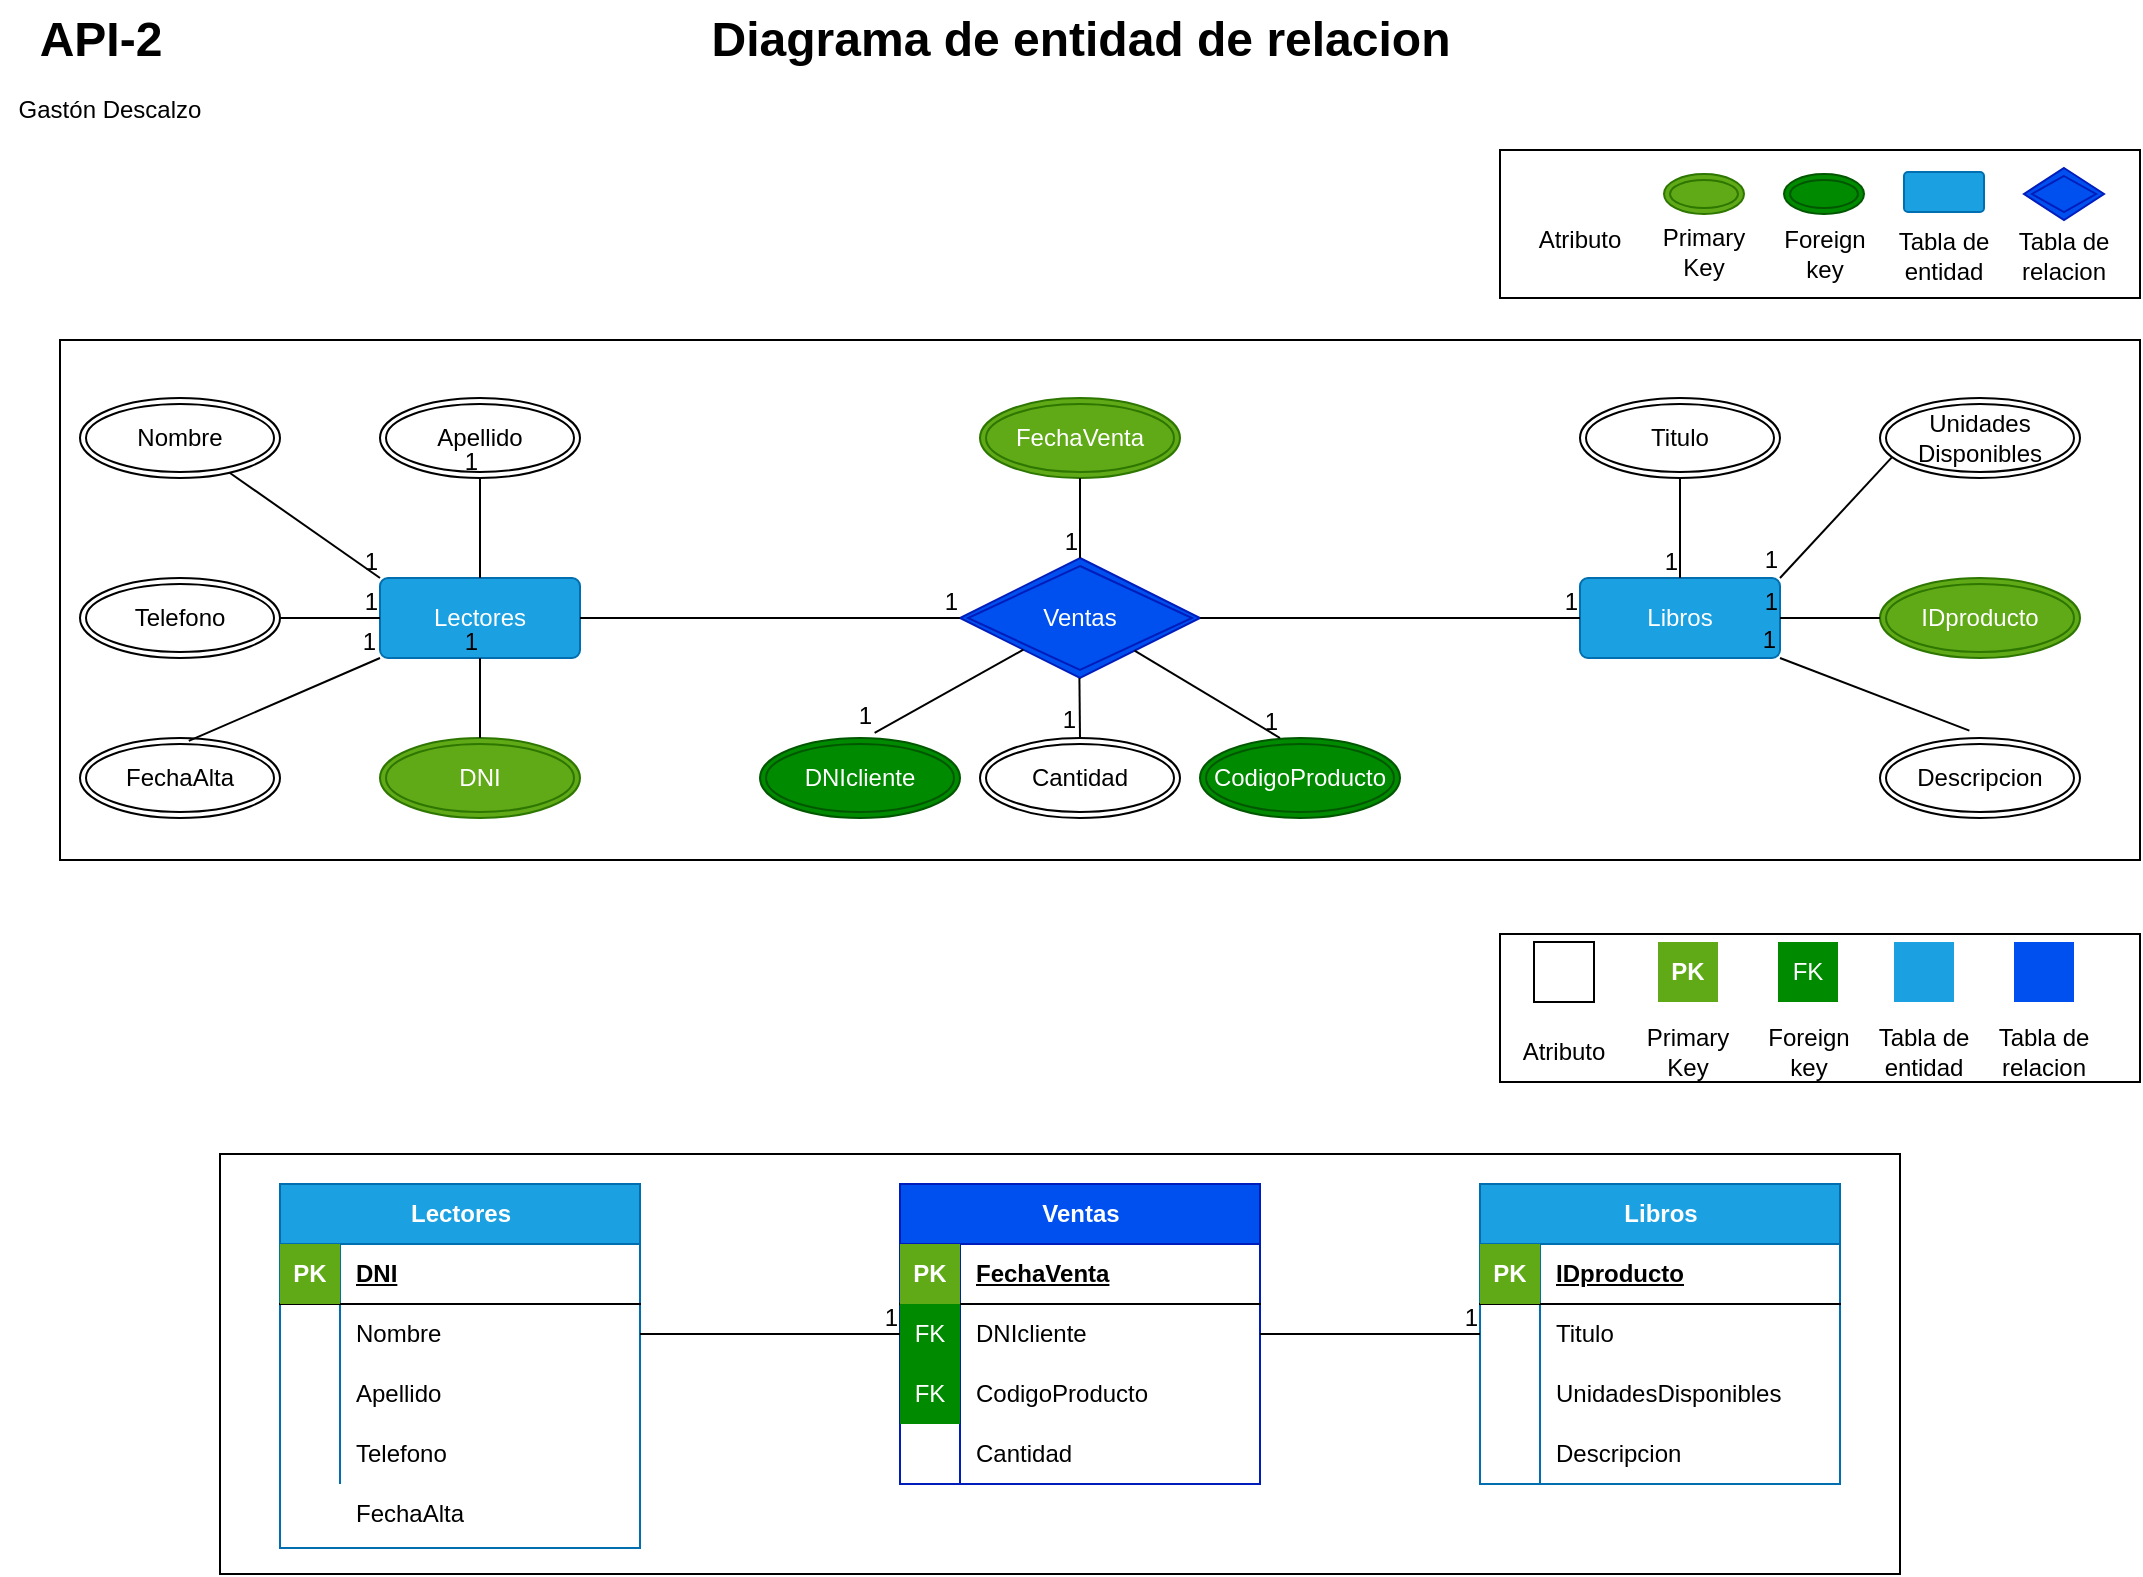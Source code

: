 <mxfile version="21.5.0" type="device">
  <diagram name="API-2" id="42789a77-a242-8287-6e28-9cd8cfd52e62">
    <mxGraphModel dx="1434" dy="836" grid="1" gridSize="10" guides="1" tooltips="1" connect="1" arrows="1" fold="1" page="1" pageScale="1" pageWidth="1100" pageHeight="850" background="none" math="0" shadow="0">
      <root>
        <mxCell id="0" />
        <mxCell id="1" parent="0" />
        <mxCell id="zl9pl8XOIio-Z3RIVg8L-74" value="Lectores" style="shape=table;startSize=30;container=1;collapsible=1;childLayout=tableLayout;fixedRows=1;rowLines=0;fontStyle=1;align=center;resizeLast=1;html=1;fillColor=#1ba1e2;fontColor=#ffffff;strokeColor=#006EAF;" parent="1" vertex="1">
          <mxGeometry x="150" y="623" width="180" height="182" as="geometry" />
        </mxCell>
        <mxCell id="zl9pl8XOIio-Z3RIVg8L-75" value="" style="shape=tableRow;horizontal=0;startSize=0;swimlaneHead=0;swimlaneBody=0;fillColor=none;collapsible=0;dropTarget=0;points=[[0,0.5],[1,0.5]];portConstraint=eastwest;top=0;left=0;right=0;bottom=1;" parent="zl9pl8XOIio-Z3RIVg8L-74" vertex="1">
          <mxGeometry y="30" width="180" height="30" as="geometry" />
        </mxCell>
        <mxCell id="zl9pl8XOIio-Z3RIVg8L-76" value="PK" style="shape=partialRectangle;connectable=0;fillColor=#60a917;top=0;left=0;bottom=0;right=0;fontStyle=1;overflow=hidden;whiteSpace=wrap;html=1;fontColor=#ffffff;strokeColor=#2D7600;" parent="zl9pl8XOIio-Z3RIVg8L-75" vertex="1">
          <mxGeometry width="30" height="30" as="geometry">
            <mxRectangle width="30" height="30" as="alternateBounds" />
          </mxGeometry>
        </mxCell>
        <mxCell id="zl9pl8XOIio-Z3RIVg8L-77" value="DNI" style="shape=partialRectangle;connectable=0;fillColor=none;top=0;left=0;bottom=0;right=0;align=left;spacingLeft=6;fontStyle=5;overflow=hidden;whiteSpace=wrap;html=1;" parent="zl9pl8XOIio-Z3RIVg8L-75" vertex="1">
          <mxGeometry x="30" width="150" height="30" as="geometry">
            <mxRectangle width="150" height="30" as="alternateBounds" />
          </mxGeometry>
        </mxCell>
        <mxCell id="zl9pl8XOIio-Z3RIVg8L-78" value="" style="shape=tableRow;horizontal=0;startSize=0;swimlaneHead=0;swimlaneBody=0;fillColor=none;collapsible=0;dropTarget=0;points=[[0,0.5],[1,0.5]];portConstraint=eastwest;top=0;left=0;right=0;bottom=0;" parent="zl9pl8XOIio-Z3RIVg8L-74" vertex="1">
          <mxGeometry y="60" width="180" height="30" as="geometry" />
        </mxCell>
        <mxCell id="zl9pl8XOIio-Z3RIVg8L-79" value="" style="shape=partialRectangle;connectable=0;fillColor=none;top=0;left=0;bottom=0;right=0;editable=1;overflow=hidden;whiteSpace=wrap;html=1;" parent="zl9pl8XOIio-Z3RIVg8L-78" vertex="1">
          <mxGeometry width="30" height="30" as="geometry">
            <mxRectangle width="30" height="30" as="alternateBounds" />
          </mxGeometry>
        </mxCell>
        <mxCell id="zl9pl8XOIio-Z3RIVg8L-80" value="Nombre" style="shape=partialRectangle;connectable=0;fillColor=none;top=0;left=0;bottom=0;right=0;align=left;spacingLeft=6;overflow=hidden;whiteSpace=wrap;html=1;" parent="zl9pl8XOIio-Z3RIVg8L-78" vertex="1">
          <mxGeometry x="30" width="150" height="30" as="geometry">
            <mxRectangle width="150" height="30" as="alternateBounds" />
          </mxGeometry>
        </mxCell>
        <mxCell id="zl9pl8XOIio-Z3RIVg8L-81" value="" style="shape=tableRow;horizontal=0;startSize=0;swimlaneHead=0;swimlaneBody=0;fillColor=none;collapsible=0;dropTarget=0;points=[[0,0.5],[1,0.5]];portConstraint=eastwest;top=0;left=0;right=0;bottom=0;" parent="zl9pl8XOIio-Z3RIVg8L-74" vertex="1">
          <mxGeometry y="90" width="180" height="30" as="geometry" />
        </mxCell>
        <mxCell id="zl9pl8XOIio-Z3RIVg8L-82" value="" style="shape=partialRectangle;connectable=0;fillColor=none;top=0;left=0;bottom=0;right=0;editable=1;overflow=hidden;whiteSpace=wrap;html=1;" parent="zl9pl8XOIio-Z3RIVg8L-81" vertex="1">
          <mxGeometry width="30" height="30" as="geometry">
            <mxRectangle width="30" height="30" as="alternateBounds" />
          </mxGeometry>
        </mxCell>
        <mxCell id="zl9pl8XOIio-Z3RIVg8L-83" value="Apellido" style="shape=partialRectangle;connectable=0;fillColor=none;top=0;left=0;bottom=0;right=0;align=left;spacingLeft=6;overflow=hidden;whiteSpace=wrap;html=1;" parent="zl9pl8XOIio-Z3RIVg8L-81" vertex="1">
          <mxGeometry x="30" width="150" height="30" as="geometry">
            <mxRectangle width="150" height="30" as="alternateBounds" />
          </mxGeometry>
        </mxCell>
        <mxCell id="zl9pl8XOIio-Z3RIVg8L-84" value="" style="shape=tableRow;horizontal=0;startSize=0;swimlaneHead=0;swimlaneBody=0;fillColor=none;collapsible=0;dropTarget=0;points=[[0,0.5],[1,0.5]];portConstraint=eastwest;top=0;left=0;right=0;bottom=0;" parent="zl9pl8XOIio-Z3RIVg8L-74" vertex="1">
          <mxGeometry y="120" width="180" height="30" as="geometry" />
        </mxCell>
        <mxCell id="zl9pl8XOIio-Z3RIVg8L-85" value="" style="shape=partialRectangle;connectable=0;fillColor=none;top=0;left=0;bottom=0;right=0;editable=1;overflow=hidden;whiteSpace=wrap;html=1;" parent="zl9pl8XOIio-Z3RIVg8L-84" vertex="1">
          <mxGeometry width="30" height="30" as="geometry">
            <mxRectangle width="30" height="30" as="alternateBounds" />
          </mxGeometry>
        </mxCell>
        <mxCell id="zl9pl8XOIio-Z3RIVg8L-86" value="" style="shape=partialRectangle;connectable=0;fillColor=none;top=0;left=0;bottom=0;right=0;align=left;spacingLeft=6;overflow=hidden;whiteSpace=wrap;html=1;" parent="zl9pl8XOIio-Z3RIVg8L-84" vertex="1">
          <mxGeometry x="30" width="150" height="30" as="geometry">
            <mxRectangle width="150" height="30" as="alternateBounds" />
          </mxGeometry>
        </mxCell>
        <mxCell id="zl9pl8XOIio-Z3RIVg8L-89" value="Libros" style="shape=table;startSize=30;container=1;collapsible=1;childLayout=tableLayout;fixedRows=1;rowLines=0;fontStyle=1;align=center;resizeLast=1;html=1;fillColor=#1ba1e2;fontColor=#ffffff;strokeColor=#006EAF;" parent="1" vertex="1">
          <mxGeometry x="750" y="623" width="180" height="150" as="geometry" />
        </mxCell>
        <mxCell id="zl9pl8XOIio-Z3RIVg8L-90" value="" style="shape=tableRow;horizontal=0;startSize=0;swimlaneHead=0;swimlaneBody=0;fillColor=none;collapsible=0;dropTarget=0;points=[[0,0.5],[1,0.5]];portConstraint=eastwest;top=0;left=0;right=0;bottom=1;" parent="zl9pl8XOIio-Z3RIVg8L-89" vertex="1">
          <mxGeometry y="30" width="180" height="30" as="geometry" />
        </mxCell>
        <mxCell id="zl9pl8XOIio-Z3RIVg8L-91" value="PK" style="shape=partialRectangle;connectable=0;fillColor=#60a917;top=0;left=0;bottom=0;right=0;fontStyle=1;overflow=hidden;whiteSpace=wrap;html=1;fontColor=#ffffff;strokeColor=#2D7600;" parent="zl9pl8XOIio-Z3RIVg8L-90" vertex="1">
          <mxGeometry width="30" height="30" as="geometry">
            <mxRectangle width="30" height="30" as="alternateBounds" />
          </mxGeometry>
        </mxCell>
        <mxCell id="zl9pl8XOIio-Z3RIVg8L-92" value="IDproducto" style="shape=partialRectangle;connectable=0;fillColor=none;top=0;left=0;bottom=0;right=0;align=left;spacingLeft=6;fontStyle=5;overflow=hidden;whiteSpace=wrap;html=1;" parent="zl9pl8XOIio-Z3RIVg8L-90" vertex="1">
          <mxGeometry x="30" width="150" height="30" as="geometry">
            <mxRectangle width="150" height="30" as="alternateBounds" />
          </mxGeometry>
        </mxCell>
        <mxCell id="zl9pl8XOIio-Z3RIVg8L-93" value="" style="shape=tableRow;horizontal=0;startSize=0;swimlaneHead=0;swimlaneBody=0;fillColor=none;collapsible=0;dropTarget=0;points=[[0,0.5],[1,0.5]];portConstraint=eastwest;top=0;left=0;right=0;bottom=0;" parent="zl9pl8XOIio-Z3RIVg8L-89" vertex="1">
          <mxGeometry y="60" width="180" height="30" as="geometry" />
        </mxCell>
        <mxCell id="zl9pl8XOIio-Z3RIVg8L-94" value="" style="shape=partialRectangle;connectable=0;fillColor=none;top=0;left=0;bottom=0;right=0;editable=1;overflow=hidden;whiteSpace=wrap;html=1;" parent="zl9pl8XOIio-Z3RIVg8L-93" vertex="1">
          <mxGeometry width="30" height="30" as="geometry">
            <mxRectangle width="30" height="30" as="alternateBounds" />
          </mxGeometry>
        </mxCell>
        <mxCell id="zl9pl8XOIio-Z3RIVg8L-95" value="Titulo" style="shape=partialRectangle;connectable=0;fillColor=none;top=0;left=0;bottom=0;right=0;align=left;spacingLeft=6;overflow=hidden;whiteSpace=wrap;html=1;" parent="zl9pl8XOIio-Z3RIVg8L-93" vertex="1">
          <mxGeometry x="30" width="150" height="30" as="geometry">
            <mxRectangle width="150" height="30" as="alternateBounds" />
          </mxGeometry>
        </mxCell>
        <mxCell id="zl9pl8XOIio-Z3RIVg8L-96" value="" style="shape=tableRow;horizontal=0;startSize=0;swimlaneHead=0;swimlaneBody=0;fillColor=none;collapsible=0;dropTarget=0;points=[[0,0.5],[1,0.5]];portConstraint=eastwest;top=0;left=0;right=0;bottom=0;" parent="zl9pl8XOIio-Z3RIVg8L-89" vertex="1">
          <mxGeometry y="90" width="180" height="30" as="geometry" />
        </mxCell>
        <mxCell id="zl9pl8XOIio-Z3RIVg8L-97" value="" style="shape=partialRectangle;connectable=0;fillColor=none;top=0;left=0;bottom=0;right=0;editable=1;overflow=hidden;whiteSpace=wrap;html=1;" parent="zl9pl8XOIio-Z3RIVg8L-96" vertex="1">
          <mxGeometry width="30" height="30" as="geometry">
            <mxRectangle width="30" height="30" as="alternateBounds" />
          </mxGeometry>
        </mxCell>
        <mxCell id="zl9pl8XOIio-Z3RIVg8L-98" value="UnidadesDisponibles" style="shape=partialRectangle;connectable=0;fillColor=none;top=0;left=0;bottom=0;right=0;align=left;spacingLeft=6;overflow=hidden;whiteSpace=wrap;html=1;" parent="zl9pl8XOIio-Z3RIVg8L-96" vertex="1">
          <mxGeometry x="30" width="150" height="30" as="geometry">
            <mxRectangle width="150" height="30" as="alternateBounds" />
          </mxGeometry>
        </mxCell>
        <mxCell id="zl9pl8XOIio-Z3RIVg8L-99" value="" style="shape=tableRow;horizontal=0;startSize=0;swimlaneHead=0;swimlaneBody=0;fillColor=none;collapsible=0;dropTarget=0;points=[[0,0.5],[1,0.5]];portConstraint=eastwest;top=0;left=0;right=0;bottom=0;" parent="zl9pl8XOIio-Z3RIVg8L-89" vertex="1">
          <mxGeometry y="120" width="180" height="30" as="geometry" />
        </mxCell>
        <mxCell id="zl9pl8XOIio-Z3RIVg8L-100" value="" style="shape=partialRectangle;connectable=0;fillColor=none;top=0;left=0;bottom=0;right=0;editable=1;overflow=hidden;whiteSpace=wrap;html=1;" parent="zl9pl8XOIio-Z3RIVg8L-99" vertex="1">
          <mxGeometry width="30" height="30" as="geometry">
            <mxRectangle width="30" height="30" as="alternateBounds" />
          </mxGeometry>
        </mxCell>
        <mxCell id="zl9pl8XOIio-Z3RIVg8L-101" value="Descripcion" style="shape=partialRectangle;connectable=0;fillColor=none;top=0;left=0;bottom=0;right=0;align=left;spacingLeft=6;overflow=hidden;whiteSpace=wrap;html=1;" parent="zl9pl8XOIio-Z3RIVg8L-99" vertex="1">
          <mxGeometry x="30" width="150" height="30" as="geometry">
            <mxRectangle width="150" height="30" as="alternateBounds" />
          </mxGeometry>
        </mxCell>
        <mxCell id="zl9pl8XOIio-Z3RIVg8L-102" value="Ventas" style="shape=table;startSize=30;container=1;collapsible=1;childLayout=tableLayout;fixedRows=1;rowLines=0;fontStyle=1;align=center;resizeLast=1;html=1;fillColor=#0050ef;fontColor=#ffffff;strokeColor=#001DBC;" parent="1" vertex="1">
          <mxGeometry x="460" y="623" width="180" height="150" as="geometry" />
        </mxCell>
        <mxCell id="zl9pl8XOIio-Z3RIVg8L-103" value="" style="shape=tableRow;horizontal=0;startSize=0;swimlaneHead=0;swimlaneBody=0;fillColor=none;collapsible=0;dropTarget=0;points=[[0,0.5],[1,0.5]];portConstraint=eastwest;top=0;left=0;right=0;bottom=1;" parent="zl9pl8XOIio-Z3RIVg8L-102" vertex="1">
          <mxGeometry y="30" width="180" height="30" as="geometry" />
        </mxCell>
        <mxCell id="zl9pl8XOIio-Z3RIVg8L-104" value="PK" style="shape=partialRectangle;connectable=0;fillColor=#60a917;top=0;left=0;bottom=0;right=0;fontStyle=1;overflow=hidden;whiteSpace=wrap;html=1;fontColor=#ffffff;strokeColor=#2D7600;" parent="zl9pl8XOIio-Z3RIVg8L-103" vertex="1">
          <mxGeometry width="30" height="30" as="geometry">
            <mxRectangle width="30" height="30" as="alternateBounds" />
          </mxGeometry>
        </mxCell>
        <mxCell id="zl9pl8XOIio-Z3RIVg8L-105" value="FechaVenta" style="shape=partialRectangle;connectable=0;fillColor=none;top=0;left=0;bottom=0;right=0;align=left;spacingLeft=6;fontStyle=5;overflow=hidden;whiteSpace=wrap;html=1;" parent="zl9pl8XOIio-Z3RIVg8L-103" vertex="1">
          <mxGeometry x="30" width="150" height="30" as="geometry">
            <mxRectangle width="150" height="30" as="alternateBounds" />
          </mxGeometry>
        </mxCell>
        <mxCell id="zl9pl8XOIio-Z3RIVg8L-106" value="" style="shape=tableRow;horizontal=0;startSize=0;swimlaneHead=0;swimlaneBody=0;fillColor=none;collapsible=0;dropTarget=0;points=[[0,0.5],[1,0.5]];portConstraint=eastwest;top=0;left=0;right=0;bottom=0;" parent="zl9pl8XOIio-Z3RIVg8L-102" vertex="1">
          <mxGeometry y="60" width="180" height="30" as="geometry" />
        </mxCell>
        <mxCell id="zl9pl8XOIio-Z3RIVg8L-107" value="FK" style="shape=partialRectangle;connectable=0;fillColor=#008a00;top=0;left=0;bottom=0;right=0;editable=1;overflow=hidden;whiteSpace=wrap;html=1;fontColor=#ffffff;strokeColor=#005700;" parent="zl9pl8XOIio-Z3RIVg8L-106" vertex="1">
          <mxGeometry width="30" height="30" as="geometry">
            <mxRectangle width="30" height="30" as="alternateBounds" />
          </mxGeometry>
        </mxCell>
        <mxCell id="zl9pl8XOIio-Z3RIVg8L-108" value="DNIcliente" style="shape=partialRectangle;connectable=0;fillColor=none;top=0;left=0;bottom=0;right=0;align=left;spacingLeft=6;overflow=hidden;whiteSpace=wrap;html=1;" parent="zl9pl8XOIio-Z3RIVg8L-106" vertex="1">
          <mxGeometry x="30" width="150" height="30" as="geometry">
            <mxRectangle width="150" height="30" as="alternateBounds" />
          </mxGeometry>
        </mxCell>
        <mxCell id="zl9pl8XOIio-Z3RIVg8L-109" value="" style="shape=tableRow;horizontal=0;startSize=0;swimlaneHead=0;swimlaneBody=0;fillColor=none;collapsible=0;dropTarget=0;points=[[0,0.5],[1,0.5]];portConstraint=eastwest;top=0;left=0;right=0;bottom=0;" parent="zl9pl8XOIio-Z3RIVg8L-102" vertex="1">
          <mxGeometry y="90" width="180" height="30" as="geometry" />
        </mxCell>
        <mxCell id="zl9pl8XOIio-Z3RIVg8L-110" value="FK" style="shape=partialRectangle;connectable=0;fillColor=#008a00;top=0;left=0;bottom=0;right=0;editable=1;overflow=hidden;whiteSpace=wrap;html=1;fontColor=#ffffff;strokeColor=#005700;" parent="zl9pl8XOIio-Z3RIVg8L-109" vertex="1">
          <mxGeometry width="30" height="30" as="geometry">
            <mxRectangle width="30" height="30" as="alternateBounds" />
          </mxGeometry>
        </mxCell>
        <mxCell id="zl9pl8XOIio-Z3RIVg8L-111" value="CodigoProducto" style="shape=partialRectangle;connectable=0;fillColor=none;top=0;left=0;bottom=0;right=0;align=left;spacingLeft=6;overflow=hidden;whiteSpace=wrap;html=1;" parent="zl9pl8XOIio-Z3RIVg8L-109" vertex="1">
          <mxGeometry x="30" width="150" height="30" as="geometry">
            <mxRectangle width="150" height="30" as="alternateBounds" />
          </mxGeometry>
        </mxCell>
        <mxCell id="zl9pl8XOIio-Z3RIVg8L-112" value="" style="shape=tableRow;horizontal=0;startSize=0;swimlaneHead=0;swimlaneBody=0;fillColor=none;collapsible=0;dropTarget=0;points=[[0,0.5],[1,0.5]];portConstraint=eastwest;top=0;left=0;right=0;bottom=0;" parent="zl9pl8XOIio-Z3RIVg8L-102" vertex="1">
          <mxGeometry y="120" width="180" height="30" as="geometry" />
        </mxCell>
        <mxCell id="zl9pl8XOIio-Z3RIVg8L-113" value="" style="shape=partialRectangle;connectable=0;fillColor=none;top=0;left=0;bottom=0;right=0;editable=1;overflow=hidden;whiteSpace=wrap;html=1;" parent="zl9pl8XOIio-Z3RIVg8L-112" vertex="1">
          <mxGeometry width="30" height="30" as="geometry">
            <mxRectangle width="30" height="30" as="alternateBounds" />
          </mxGeometry>
        </mxCell>
        <mxCell id="zl9pl8XOIio-Z3RIVg8L-114" value="Cantidad" style="shape=partialRectangle;connectable=0;fillColor=none;top=0;left=0;bottom=0;right=0;align=left;spacingLeft=6;overflow=hidden;whiteSpace=wrap;html=1;" parent="zl9pl8XOIio-Z3RIVg8L-112" vertex="1">
          <mxGeometry x="30" width="150" height="30" as="geometry">
            <mxRectangle width="150" height="30" as="alternateBounds" />
          </mxGeometry>
        </mxCell>
        <mxCell id="zl9pl8XOIio-Z3RIVg8L-115" value="" style="endArrow=none;html=1;rounded=0;exitX=1;exitY=0.5;exitDx=0;exitDy=0;entryX=0;entryY=0.5;entryDx=0;entryDy=0;" parent="1" source="zl9pl8XOIio-Z3RIVg8L-78" target="zl9pl8XOIio-Z3RIVg8L-106" edge="1">
          <mxGeometry relative="1" as="geometry">
            <mxPoint x="300" y="413" as="sourcePoint" />
            <mxPoint x="490" y="413" as="targetPoint" />
          </mxGeometry>
        </mxCell>
        <mxCell id="zl9pl8XOIio-Z3RIVg8L-116" value="1" style="resizable=0;html=1;whiteSpace=wrap;align=right;verticalAlign=bottom;" parent="zl9pl8XOIio-Z3RIVg8L-115" connectable="0" vertex="1">
          <mxGeometry x="1" relative="1" as="geometry" />
        </mxCell>
        <mxCell id="zl9pl8XOIio-Z3RIVg8L-117" value="" style="endArrow=none;html=1;rounded=0;exitX=1;exitY=0.5;exitDx=0;exitDy=0;entryX=0;entryY=0.5;entryDx=0;entryDy=0;" parent="1" source="zl9pl8XOIio-Z3RIVg8L-106" target="zl9pl8XOIio-Z3RIVg8L-93" edge="1">
          <mxGeometry relative="1" as="geometry">
            <mxPoint x="270" y="708" as="sourcePoint" />
            <mxPoint x="470" y="708" as="targetPoint" />
          </mxGeometry>
        </mxCell>
        <mxCell id="zl9pl8XOIio-Z3RIVg8L-118" value="1" style="resizable=0;html=1;whiteSpace=wrap;align=right;verticalAlign=bottom;" parent="zl9pl8XOIio-Z3RIVg8L-117" connectable="0" vertex="1">
          <mxGeometry x="1" relative="1" as="geometry" />
        </mxCell>
        <mxCell id="qLIwTBCzV-Bq5NlqgInA-33" value="API-2" style="text;strokeColor=none;fillColor=none;html=1;fontSize=24;fontStyle=1;verticalAlign=middle;align=center;" vertex="1" parent="1">
          <mxGeometry x="10" y="31" width="100" height="40" as="geometry" />
        </mxCell>
        <mxCell id="qLIwTBCzV-Bq5NlqgInA-35" value="Diagrama de entidad de relacion" style="text;strokeColor=none;fillColor=none;html=1;fontSize=24;fontStyle=1;verticalAlign=middle;align=center;" vertex="1" parent="1">
          <mxGeometry x="360" y="31" width="380" height="40" as="geometry" />
        </mxCell>
        <mxCell id="qLIwTBCzV-Bq5NlqgInA-37" value="Telefono" style="shape=partialRectangle;connectable=0;fillColor=none;top=0;left=0;bottom=0;right=0;align=left;spacingLeft=6;overflow=hidden;whiteSpace=wrap;html=1;" vertex="1" parent="1">
          <mxGeometry x="180" y="743" width="150" height="30" as="geometry">
            <mxRectangle width="150" height="30" as="alternateBounds" />
          </mxGeometry>
        </mxCell>
        <mxCell id="qLIwTBCzV-Bq5NlqgInA-39" value="FechaAlta" style="shape=partialRectangle;connectable=0;fillColor=none;top=0;left=0;bottom=0;right=0;align=left;spacingLeft=6;overflow=hidden;whiteSpace=wrap;html=1;" vertex="1" parent="1">
          <mxGeometry x="180" y="773" width="150" height="30" as="geometry">
            <mxRectangle width="150" height="30" as="alternateBounds" />
          </mxGeometry>
        </mxCell>
        <mxCell id="qLIwTBCzV-Bq5NlqgInA-40" value="Gastón Descalzo" style="text;strokeColor=none;align=center;fillColor=none;html=1;verticalAlign=middle;whiteSpace=wrap;rounded=0;" vertex="1" parent="1">
          <mxGeometry x="10" y="71" width="110" height="30" as="geometry" />
        </mxCell>
        <mxCell id="qLIwTBCzV-Bq5NlqgInA-43" value="" style="group" vertex="1" connectable="0" parent="1">
          <mxGeometry x="40" y="201" width="1040" height="260" as="geometry" />
        </mxCell>
        <mxCell id="zl9pl8XOIio-Z3RIVg8L-1" value="Lectores" style="rounded=1;arcSize=10;whiteSpace=wrap;html=1;align=center;fillColor=#1ba1e2;fontColor=#ffffff;strokeColor=#006EAF;" parent="qLIwTBCzV-Bq5NlqgInA-43" vertex="1">
          <mxGeometry x="160" y="119" width="100" height="40" as="geometry" />
        </mxCell>
        <mxCell id="zl9pl8XOIio-Z3RIVg8L-2" value="Ventas" style="shape=rhombus;double=1;perimeter=rhombusPerimeter;whiteSpace=wrap;html=1;align=center;fillColor=#0050ef;fontColor=#ffffff;strokeColor=#001DBC;" parent="qLIwTBCzV-Bq5NlqgInA-43" vertex="1">
          <mxGeometry x="450" y="109" width="120" height="60" as="geometry" />
        </mxCell>
        <mxCell id="zl9pl8XOIio-Z3RIVg8L-4" value="FechaAlta" style="ellipse;shape=doubleEllipse;margin=3;whiteSpace=wrap;html=1;align=center;" parent="qLIwTBCzV-Bq5NlqgInA-43" vertex="1">
          <mxGeometry x="10" y="199" width="100" height="40" as="geometry" />
        </mxCell>
        <mxCell id="zl9pl8XOIio-Z3RIVg8L-5" value="Nombre" style="ellipse;shape=doubleEllipse;margin=3;whiteSpace=wrap;html=1;align=center;" parent="qLIwTBCzV-Bq5NlqgInA-43" vertex="1">
          <mxGeometry x="10" y="29" width="100" height="40" as="geometry" />
        </mxCell>
        <mxCell id="zl9pl8XOIio-Z3RIVg8L-6" value="Telefono" style="ellipse;shape=doubleEllipse;margin=3;whiteSpace=wrap;html=1;align=center;" parent="qLIwTBCzV-Bq5NlqgInA-43" vertex="1">
          <mxGeometry x="10" y="119" width="100" height="40" as="geometry" />
        </mxCell>
        <mxCell id="zl9pl8XOIio-Z3RIVg8L-7" value="DNI" style="ellipse;shape=doubleEllipse;margin=3;whiteSpace=wrap;html=1;align=center;fillColor=#60a917;fontColor=#ffffff;strokeColor=#2D7600;" parent="qLIwTBCzV-Bq5NlqgInA-43" vertex="1">
          <mxGeometry x="160" y="199" width="100" height="40" as="geometry" />
        </mxCell>
        <mxCell id="zl9pl8XOIio-Z3RIVg8L-8" value="Apellido" style="ellipse;shape=doubleEllipse;margin=3;whiteSpace=wrap;html=1;align=center;" parent="qLIwTBCzV-Bq5NlqgInA-43" vertex="1">
          <mxGeometry x="160" y="29" width="100" height="40" as="geometry" />
        </mxCell>
        <mxCell id="zl9pl8XOIio-Z3RIVg8L-16" value="Libros" style="rounded=1;arcSize=10;whiteSpace=wrap;html=1;align=center;fillColor=#1ba1e2;fontColor=#ffffff;strokeColor=#006EAF;" parent="qLIwTBCzV-Bq5NlqgInA-43" vertex="1">
          <mxGeometry x="760" y="119" width="100" height="40" as="geometry" />
        </mxCell>
        <mxCell id="zl9pl8XOIio-Z3RIVg8L-18" value="Descripcion" style="ellipse;shape=doubleEllipse;margin=3;whiteSpace=wrap;html=1;align=center;" parent="qLIwTBCzV-Bq5NlqgInA-43" vertex="1">
          <mxGeometry x="910" y="199" width="100" height="40" as="geometry" />
        </mxCell>
        <mxCell id="zl9pl8XOIio-Z3RIVg8L-20" value="Unidades&lt;br&gt;Disponibles" style="ellipse;shape=doubleEllipse;margin=3;whiteSpace=wrap;html=1;align=center;" parent="qLIwTBCzV-Bq5NlqgInA-43" vertex="1">
          <mxGeometry x="910" y="29" width="100" height="40" as="geometry" />
        </mxCell>
        <mxCell id="zl9pl8XOIio-Z3RIVg8L-22" value="IDproducto" style="ellipse;shape=doubleEllipse;margin=3;whiteSpace=wrap;html=1;align=center;fillColor=#60a917;fontColor=#ffffff;strokeColor=#2D7600;" parent="qLIwTBCzV-Bq5NlqgInA-43" vertex="1">
          <mxGeometry x="910" y="119" width="100" height="40" as="geometry" />
        </mxCell>
        <mxCell id="zl9pl8XOIio-Z3RIVg8L-26" value="Titulo" style="ellipse;shape=doubleEllipse;margin=3;whiteSpace=wrap;html=1;align=center;" parent="qLIwTBCzV-Bq5NlqgInA-43" vertex="1">
          <mxGeometry x="760" y="29" width="100" height="40" as="geometry" />
        </mxCell>
        <mxCell id="zl9pl8XOIio-Z3RIVg8L-35" value="" style="endArrow=none;html=1;rounded=0;exitX=0.5;exitY=0;exitDx=0;exitDy=0;" parent="qLIwTBCzV-Bq5NlqgInA-43" source="zl9pl8XOIio-Z3RIVg8L-1" target="zl9pl8XOIio-Z3RIVg8L-8" edge="1">
          <mxGeometry relative="1" as="geometry">
            <mxPoint x="380" y="209" as="sourcePoint" />
            <mxPoint x="540" y="209" as="targetPoint" />
          </mxGeometry>
        </mxCell>
        <mxCell id="zl9pl8XOIio-Z3RIVg8L-36" value="1" style="resizable=0;html=1;whiteSpace=wrap;align=right;verticalAlign=bottom;" parent="zl9pl8XOIio-Z3RIVg8L-35" connectable="0" vertex="1">
          <mxGeometry x="1" relative="1" as="geometry" />
        </mxCell>
        <mxCell id="zl9pl8XOIio-Z3RIVg8L-37" value="" style="endArrow=none;html=1;rounded=0;exitX=0.5;exitY=0;exitDx=0;exitDy=0;" parent="qLIwTBCzV-Bq5NlqgInA-43" source="zl9pl8XOIio-Z3RIVg8L-7" edge="1">
          <mxGeometry relative="1" as="geometry">
            <mxPoint x="209.5" y="199" as="sourcePoint" />
            <mxPoint x="210" y="159" as="targetPoint" />
          </mxGeometry>
        </mxCell>
        <mxCell id="zl9pl8XOIio-Z3RIVg8L-38" value="1" style="resizable=0;html=1;whiteSpace=wrap;align=right;verticalAlign=bottom;" parent="zl9pl8XOIio-Z3RIVg8L-37" connectable="0" vertex="1">
          <mxGeometry x="1" relative="1" as="geometry" />
        </mxCell>
        <mxCell id="zl9pl8XOIio-Z3RIVg8L-42" value="" style="endArrow=none;html=1;rounded=0;exitX=1;exitY=0.5;exitDx=0;exitDy=0;entryX=0;entryY=0.5;entryDx=0;entryDy=0;" parent="qLIwTBCzV-Bq5NlqgInA-43" source="zl9pl8XOIio-Z3RIVg8L-1" target="zl9pl8XOIio-Z3RIVg8L-2" edge="1">
          <mxGeometry relative="1" as="geometry">
            <mxPoint x="310" y="159" as="sourcePoint" />
            <mxPoint x="470" y="159" as="targetPoint" />
          </mxGeometry>
        </mxCell>
        <mxCell id="zl9pl8XOIio-Z3RIVg8L-43" value="1" style="resizable=0;html=1;whiteSpace=wrap;align=right;verticalAlign=bottom;" parent="zl9pl8XOIio-Z3RIVg8L-42" connectable="0" vertex="1">
          <mxGeometry x="1" relative="1" as="geometry" />
        </mxCell>
        <mxCell id="zl9pl8XOIio-Z3RIVg8L-44" value="" style="endArrow=none;html=1;rounded=0;exitX=1;exitY=0.5;exitDx=0;exitDy=0;entryX=0;entryY=0.5;entryDx=0;entryDy=0;" parent="qLIwTBCzV-Bq5NlqgInA-43" source="zl9pl8XOIio-Z3RIVg8L-2" target="zl9pl8XOIio-Z3RIVg8L-16" edge="1">
          <mxGeometry relative="1" as="geometry">
            <mxPoint x="310" y="159" as="sourcePoint" />
            <mxPoint x="470" y="159" as="targetPoint" />
          </mxGeometry>
        </mxCell>
        <mxCell id="zl9pl8XOIio-Z3RIVg8L-45" value="1" style="resizable=0;html=1;whiteSpace=wrap;align=right;verticalAlign=bottom;" parent="zl9pl8XOIio-Z3RIVg8L-44" connectable="0" vertex="1">
          <mxGeometry x="1" relative="1" as="geometry" />
        </mxCell>
        <mxCell id="zl9pl8XOIio-Z3RIVg8L-46" value="" style="endArrow=none;html=1;rounded=0;exitX=0.544;exitY=0.036;exitDx=0;exitDy=0;exitPerimeter=0;entryX=0;entryY=1;entryDx=0;entryDy=0;" parent="qLIwTBCzV-Bq5NlqgInA-43" source="zl9pl8XOIio-Z3RIVg8L-4" target="zl9pl8XOIio-Z3RIVg8L-1" edge="1">
          <mxGeometry relative="1" as="geometry">
            <mxPoint x="220" y="209" as="sourcePoint" />
            <mxPoint x="220" y="169" as="targetPoint" />
          </mxGeometry>
        </mxCell>
        <mxCell id="zl9pl8XOIio-Z3RIVg8L-47" value="1" style="resizable=0;html=1;whiteSpace=wrap;align=right;verticalAlign=bottom;" parent="zl9pl8XOIio-Z3RIVg8L-46" connectable="0" vertex="1">
          <mxGeometry x="1" relative="1" as="geometry" />
        </mxCell>
        <mxCell id="zl9pl8XOIio-Z3RIVg8L-48" value="" style="endArrow=none;html=1;rounded=0;entryX=0;entryY=0;entryDx=0;entryDy=0;" parent="qLIwTBCzV-Bq5NlqgInA-43" source="zl9pl8XOIio-Z3RIVg8L-5" target="zl9pl8XOIio-Z3RIVg8L-1" edge="1">
          <mxGeometry relative="1" as="geometry">
            <mxPoint x="74" y="210" as="sourcePoint" />
            <mxPoint x="170" y="169" as="targetPoint" />
          </mxGeometry>
        </mxCell>
        <mxCell id="zl9pl8XOIio-Z3RIVg8L-49" value="1" style="resizable=0;html=1;whiteSpace=wrap;align=right;verticalAlign=bottom;" parent="zl9pl8XOIio-Z3RIVg8L-48" connectable="0" vertex="1">
          <mxGeometry x="1" relative="1" as="geometry" />
        </mxCell>
        <mxCell id="zl9pl8XOIio-Z3RIVg8L-50" value="" style="endArrow=none;html=1;rounded=0;exitX=1;exitY=0.5;exitDx=0;exitDy=0;entryX=0;entryY=0.5;entryDx=0;entryDy=0;" parent="qLIwTBCzV-Bq5NlqgInA-43" source="zl9pl8XOIio-Z3RIVg8L-6" target="zl9pl8XOIio-Z3RIVg8L-1" edge="1">
          <mxGeometry relative="1" as="geometry">
            <mxPoint x="84" y="220" as="sourcePoint" />
            <mxPoint x="180" y="179" as="targetPoint" />
          </mxGeometry>
        </mxCell>
        <mxCell id="zl9pl8XOIio-Z3RIVg8L-51" value="1" style="resizable=0;html=1;whiteSpace=wrap;align=right;verticalAlign=bottom;" parent="zl9pl8XOIio-Z3RIVg8L-50" connectable="0" vertex="1">
          <mxGeometry x="1" relative="1" as="geometry" />
        </mxCell>
        <mxCell id="zl9pl8XOIio-Z3RIVg8L-52" value="FechaVenta" style="ellipse;shape=doubleEllipse;margin=3;whiteSpace=wrap;html=1;align=center;fillColor=#60a917;fontColor=#ffffff;strokeColor=#2D7600;" parent="qLIwTBCzV-Bq5NlqgInA-43" vertex="1">
          <mxGeometry x="460" y="29" width="100" height="40" as="geometry" />
        </mxCell>
        <mxCell id="zl9pl8XOIio-Z3RIVg8L-53" value="Cantidad" style="ellipse;shape=doubleEllipse;margin=3;whiteSpace=wrap;html=1;align=center;" parent="qLIwTBCzV-Bq5NlqgInA-43" vertex="1">
          <mxGeometry x="460" y="199" width="100" height="40" as="geometry" />
        </mxCell>
        <mxCell id="zl9pl8XOIio-Z3RIVg8L-54" value="DNIcliente" style="ellipse;shape=doubleEllipse;margin=3;whiteSpace=wrap;html=1;align=center;fillColor=#008a00;fontColor=#ffffff;strokeColor=#005700;" parent="qLIwTBCzV-Bq5NlqgInA-43" vertex="1">
          <mxGeometry x="350" y="199" width="100" height="40" as="geometry" />
        </mxCell>
        <mxCell id="zl9pl8XOIio-Z3RIVg8L-55" value="CodigoProducto" style="ellipse;shape=doubleEllipse;margin=3;whiteSpace=wrap;html=1;align=center;fillColor=#008a00;fontColor=#ffffff;strokeColor=#005700;" parent="qLIwTBCzV-Bq5NlqgInA-43" vertex="1">
          <mxGeometry x="570" y="199" width="100" height="40" as="geometry" />
        </mxCell>
        <mxCell id="zl9pl8XOIio-Z3RIVg8L-58" value="" style="endArrow=none;html=1;rounded=0;exitX=0.447;exitY=-0.093;exitDx=0;exitDy=0;exitPerimeter=0;entryX=1;entryY=1;entryDx=0;entryDy=0;" parent="qLIwTBCzV-Bq5NlqgInA-43" source="zl9pl8XOIio-Z3RIVg8L-18" target="zl9pl8XOIio-Z3RIVg8L-16" edge="1">
          <mxGeometry relative="1" as="geometry">
            <mxPoint x="820" y="209" as="sourcePoint" />
            <mxPoint x="820" y="169" as="targetPoint" />
          </mxGeometry>
        </mxCell>
        <mxCell id="zl9pl8XOIio-Z3RIVg8L-59" value="1" style="resizable=0;html=1;whiteSpace=wrap;align=right;verticalAlign=bottom;" parent="zl9pl8XOIio-Z3RIVg8L-58" connectable="0" vertex="1">
          <mxGeometry x="1" relative="1" as="geometry" />
        </mxCell>
        <mxCell id="zl9pl8XOIio-Z3RIVg8L-60" value="" style="endArrow=none;html=1;rounded=0;exitX=0.5;exitY=1;exitDx=0;exitDy=0;entryX=0.5;entryY=0;entryDx=0;entryDy=0;" parent="qLIwTBCzV-Bq5NlqgInA-43" source="zl9pl8XOIio-Z3RIVg8L-26" target="zl9pl8XOIio-Z3RIVg8L-16" edge="1">
          <mxGeometry relative="1" as="geometry">
            <mxPoint x="830" y="219" as="sourcePoint" />
            <mxPoint x="830" y="179" as="targetPoint" />
          </mxGeometry>
        </mxCell>
        <mxCell id="zl9pl8XOIio-Z3RIVg8L-61" value="1" style="resizable=0;html=1;whiteSpace=wrap;align=right;verticalAlign=bottom;" parent="zl9pl8XOIio-Z3RIVg8L-60" connectable="0" vertex="1">
          <mxGeometry x="1" relative="1" as="geometry" />
        </mxCell>
        <mxCell id="zl9pl8XOIio-Z3RIVg8L-62" value="" style="endArrow=none;html=1;rounded=0;entryX=1;entryY=0.5;entryDx=0;entryDy=0;" parent="qLIwTBCzV-Bq5NlqgInA-43" source="zl9pl8XOIio-Z3RIVg8L-22" target="zl9pl8XOIio-Z3RIVg8L-16" edge="1">
          <mxGeometry relative="1" as="geometry">
            <mxPoint x="840" y="229" as="sourcePoint" />
            <mxPoint x="840" y="189" as="targetPoint" />
          </mxGeometry>
        </mxCell>
        <mxCell id="zl9pl8XOIio-Z3RIVg8L-63" value="1" style="resizable=0;html=1;whiteSpace=wrap;align=right;verticalAlign=bottom;" parent="zl9pl8XOIio-Z3RIVg8L-62" connectable="0" vertex="1">
          <mxGeometry x="1" relative="1" as="geometry" />
        </mxCell>
        <mxCell id="zl9pl8XOIio-Z3RIVg8L-64" value="" style="endArrow=none;html=1;rounded=0;exitX=0.059;exitY=0.743;exitDx=0;exitDy=0;entryX=1;entryY=0;entryDx=0;entryDy=0;exitPerimeter=0;" parent="qLIwTBCzV-Bq5NlqgInA-43" source="zl9pl8XOIio-Z3RIVg8L-20" target="zl9pl8XOIio-Z3RIVg8L-16" edge="1">
          <mxGeometry relative="1" as="geometry">
            <mxPoint x="850" y="239" as="sourcePoint" />
            <mxPoint x="850" y="199" as="targetPoint" />
          </mxGeometry>
        </mxCell>
        <mxCell id="zl9pl8XOIio-Z3RIVg8L-65" value="1" style="resizable=0;html=1;whiteSpace=wrap;align=right;verticalAlign=bottom;" parent="zl9pl8XOIio-Z3RIVg8L-64" connectable="0" vertex="1">
          <mxGeometry x="1" relative="1" as="geometry" />
        </mxCell>
        <mxCell id="zl9pl8XOIio-Z3RIVg8L-66" value="" style="endArrow=none;html=1;rounded=0;exitX=0.5;exitY=1;exitDx=0;exitDy=0;entryX=0.5;entryY=0;entryDx=0;entryDy=0;" parent="qLIwTBCzV-Bq5NlqgInA-43" source="zl9pl8XOIio-Z3RIVg8L-52" target="zl9pl8XOIio-Z3RIVg8L-2" edge="1">
          <mxGeometry relative="1" as="geometry">
            <mxPoint x="860" y="249" as="sourcePoint" />
            <mxPoint x="860" y="209" as="targetPoint" />
          </mxGeometry>
        </mxCell>
        <mxCell id="zl9pl8XOIio-Z3RIVg8L-67" value="1" style="resizable=0;html=1;whiteSpace=wrap;align=right;verticalAlign=bottom;" parent="zl9pl8XOIio-Z3RIVg8L-66" connectable="0" vertex="1">
          <mxGeometry x="1" relative="1" as="geometry" />
        </mxCell>
        <mxCell id="zl9pl8XOIio-Z3RIVg8L-68" value="" style="endArrow=none;html=1;rounded=0;exitX=0.5;exitY=1;exitDx=0;exitDy=0;" parent="qLIwTBCzV-Bq5NlqgInA-43" edge="1">
          <mxGeometry relative="1" as="geometry">
            <mxPoint x="509.71" y="169" as="sourcePoint" />
            <mxPoint x="510" y="199" as="targetPoint" />
          </mxGeometry>
        </mxCell>
        <mxCell id="zl9pl8XOIio-Z3RIVg8L-69" value="1" style="resizable=0;html=1;whiteSpace=wrap;align=right;verticalAlign=bottom;" parent="zl9pl8XOIio-Z3RIVg8L-68" connectable="0" vertex="1">
          <mxGeometry x="1" relative="1" as="geometry" />
        </mxCell>
        <mxCell id="zl9pl8XOIio-Z3RIVg8L-70" value="" style="endArrow=none;html=1;rounded=0;entryX=0.573;entryY=-0.064;entryDx=0;entryDy=0;entryPerimeter=0;" parent="qLIwTBCzV-Bq5NlqgInA-43" source="zl9pl8XOIio-Z3RIVg8L-2" target="zl9pl8XOIio-Z3RIVg8L-54" edge="1">
          <mxGeometry relative="1" as="geometry">
            <mxPoint x="530" y="89" as="sourcePoint" />
            <mxPoint x="410" y="189" as="targetPoint" />
          </mxGeometry>
        </mxCell>
        <mxCell id="zl9pl8XOIio-Z3RIVg8L-71" value="1" style="resizable=0;html=1;whiteSpace=wrap;align=right;verticalAlign=bottom;" parent="zl9pl8XOIio-Z3RIVg8L-70" connectable="0" vertex="1">
          <mxGeometry x="1" relative="1" as="geometry" />
        </mxCell>
        <mxCell id="zl9pl8XOIio-Z3RIVg8L-72" value="" style="endArrow=none;html=1;rounded=0;entryX=0.4;entryY=0;entryDx=0;entryDy=0;entryPerimeter=0;" parent="qLIwTBCzV-Bq5NlqgInA-43" source="zl9pl8XOIio-Z3RIVg8L-2" target="zl9pl8XOIio-Z3RIVg8L-55" edge="1">
          <mxGeometry relative="1" as="geometry">
            <mxPoint x="540" y="99" as="sourcePoint" />
            <mxPoint x="540" y="139" as="targetPoint" />
          </mxGeometry>
        </mxCell>
        <mxCell id="zl9pl8XOIio-Z3RIVg8L-73" value="1" style="resizable=0;html=1;whiteSpace=wrap;align=right;verticalAlign=bottom;" parent="zl9pl8XOIio-Z3RIVg8L-72" connectable="0" vertex="1">
          <mxGeometry x="1" relative="1" as="geometry" />
        </mxCell>
        <mxCell id="qLIwTBCzV-Bq5NlqgInA-41" value="" style="rounded=0;whiteSpace=wrap;html=1;fillColor=none;" vertex="1" parent="qLIwTBCzV-Bq5NlqgInA-43">
          <mxGeometry width="1040" height="260" as="geometry" />
        </mxCell>
        <mxCell id="qLIwTBCzV-Bq5NlqgInA-46" value="" style="shape=partialRectangle;connectable=0;fillColor=none;top=0;left=0;bottom=0;right=0;editable=1;overflow=hidden;whiteSpace=wrap;html=1;" vertex="1" parent="1">
          <mxGeometry x="470" y="753" width="30" height="30" as="geometry">
            <mxRectangle width="30" height="30" as="alternateBounds" />
          </mxGeometry>
        </mxCell>
        <mxCell id="qLIwTBCzV-Bq5NlqgInA-1" value="" style="ellipse;shape=doubleEllipse;margin=3;whiteSpace=wrap;html=1;align=center;fillColor=#60a917;fontColor=#ffffff;strokeColor=#2D7600;" vertex="1" parent="1">
          <mxGeometry x="842" y="118" width="40" height="20" as="geometry" />
        </mxCell>
        <mxCell id="qLIwTBCzV-Bq5NlqgInA-3" value="" style="ellipse;shape=doubleEllipse;margin=3;whiteSpace=wrap;html=1;align=center;fillColor=#008a00;fontColor=#ffffff;strokeColor=#005700;" vertex="1" parent="1">
          <mxGeometry x="902" y="118" width="40" height="20" as="geometry" />
        </mxCell>
        <mxCell id="qLIwTBCzV-Bq5NlqgInA-5" value="" style="rounded=1;arcSize=10;whiteSpace=wrap;html=1;align=center;fillColor=#1ba1e2;fontColor=#ffffff;strokeColor=#006EAF;" vertex="1" parent="1">
          <mxGeometry x="962" y="117" width="40" height="20" as="geometry" />
        </mxCell>
        <mxCell id="qLIwTBCzV-Bq5NlqgInA-6" value="" style="shape=rhombus;double=1;perimeter=rhombusPerimeter;whiteSpace=wrap;html=1;align=center;fillColor=#0050ef;fontColor=#ffffff;strokeColor=#001DBC;" vertex="1" parent="1">
          <mxGeometry x="1022" y="115" width="40" height="26" as="geometry" />
        </mxCell>
        <mxCell id="qLIwTBCzV-Bq5NlqgInA-26" value="Atributo" style="text;strokeColor=none;align=center;fillColor=none;html=1;verticalAlign=middle;whiteSpace=wrap;rounded=0;" vertex="1" parent="1">
          <mxGeometry x="770" y="136" width="60" height="30" as="geometry" />
        </mxCell>
        <mxCell id="qLIwTBCzV-Bq5NlqgInA-28" value="Primary Key" style="text;strokeColor=none;align=center;fillColor=none;html=1;verticalAlign=middle;whiteSpace=wrap;rounded=0;" vertex="1" parent="1">
          <mxGeometry x="832" y="142" width="60" height="30" as="geometry" />
        </mxCell>
        <mxCell id="qLIwTBCzV-Bq5NlqgInA-29" value="Foreign&lt;br&gt;key" style="text;html=1;align=center;verticalAlign=middle;resizable=0;points=[];autosize=1;strokeColor=none;fillColor=none;" vertex="1" parent="1">
          <mxGeometry x="892" y="138" width="60" height="40" as="geometry" />
        </mxCell>
        <mxCell id="qLIwTBCzV-Bq5NlqgInA-30" value="Tabla de entidad" style="text;strokeColor=none;align=center;fillColor=none;html=1;verticalAlign=middle;whiteSpace=wrap;rounded=0;" vertex="1" parent="1">
          <mxGeometry x="952" y="144" width="60" height="30" as="geometry" />
        </mxCell>
        <mxCell id="qLIwTBCzV-Bq5NlqgInA-31" value="" style="ellipse;shape=doubleEllipse;margin=3;whiteSpace=wrap;html=1;align=center;fillColor=none;fontColor=#ffffff;strokeColor=#FFFFFF;" vertex="1" parent="1">
          <mxGeometry x="780" y="118" width="40" height="20" as="geometry" />
        </mxCell>
        <mxCell id="qLIwTBCzV-Bq5NlqgInA-32" value="Tabla de relacion" style="text;strokeColor=none;align=center;fillColor=none;html=1;verticalAlign=middle;whiteSpace=wrap;rounded=0;" vertex="1" parent="1">
          <mxGeometry x="1012" y="144" width="60" height="30" as="geometry" />
        </mxCell>
        <mxCell id="qLIwTBCzV-Bq5NlqgInA-36" value="" style="rounded=0;whiteSpace=wrap;html=1;fillColor=none;movable=1;resizable=1;rotatable=1;deletable=1;editable=1;locked=0;connectable=1;" vertex="1" parent="1">
          <mxGeometry x="760" y="106" width="320" height="74" as="geometry" />
        </mxCell>
        <mxCell id="qLIwTBCzV-Bq5NlqgInA-77" value="" style="rounded=0;whiteSpace=wrap;html=1;fillColor=none;movable=1;resizable=1;rotatable=1;deletable=1;editable=1;locked=0;connectable=1;" vertex="1" parent="1">
          <mxGeometry x="120" y="608" width="840" height="210" as="geometry" />
        </mxCell>
        <mxCell id="qLIwTBCzV-Bq5NlqgInA-78" value="" style="group" vertex="1" connectable="0" parent="1">
          <mxGeometry x="760" y="498" width="320" height="79" as="geometry" />
        </mxCell>
        <mxCell id="qLIwTBCzV-Bq5NlqgInA-44" value="PK" style="shape=partialRectangle;connectable=0;fillColor=#60a917;top=0;left=0;bottom=0;right=0;fontStyle=1;overflow=hidden;whiteSpace=wrap;html=1;fontColor=#ffffff;strokeColor=#2D7600;" vertex="1" parent="qLIwTBCzV-Bq5NlqgInA-78">
          <mxGeometry x="79" y="4" width="30" height="30" as="geometry">
            <mxRectangle width="30" height="30" as="alternateBounds" />
          </mxGeometry>
        </mxCell>
        <mxCell id="qLIwTBCzV-Bq5NlqgInA-45" value="FK" style="shape=partialRectangle;connectable=0;fillColor=#008a00;top=0;left=0;bottom=0;right=0;editable=1;overflow=hidden;whiteSpace=wrap;html=1;fontColor=#ffffff;strokeColor=#005700;" vertex="1" parent="qLIwTBCzV-Bq5NlqgInA-78">
          <mxGeometry x="139" y="4" width="30" height="30" as="geometry">
            <mxRectangle width="30" height="30" as="alternateBounds" />
          </mxGeometry>
        </mxCell>
        <mxCell id="qLIwTBCzV-Bq5NlqgInA-48" value="" style="whiteSpace=wrap;html=1;aspect=fixed;fillColor=none;" vertex="1" parent="qLIwTBCzV-Bq5NlqgInA-78">
          <mxGeometry x="17" y="4" width="30" height="30" as="geometry" />
        </mxCell>
        <mxCell id="qLIwTBCzV-Bq5NlqgInA-56" value="Tabla de entidad" style="text;strokeColor=none;align=center;fillColor=none;html=1;verticalAlign=middle;whiteSpace=wrap;rounded=0;" vertex="1" parent="qLIwTBCzV-Bq5NlqgInA-78">
          <mxGeometry x="182" y="44" width="60" height="30" as="geometry" />
        </mxCell>
        <mxCell id="qLIwTBCzV-Bq5NlqgInA-57" value="Tabla de relacion" style="text;strokeColor=none;align=center;fillColor=none;html=1;verticalAlign=middle;whiteSpace=wrap;rounded=0;" vertex="1" parent="qLIwTBCzV-Bq5NlqgInA-78">
          <mxGeometry x="242" y="44" width="60" height="30" as="geometry" />
        </mxCell>
        <mxCell id="qLIwTBCzV-Bq5NlqgInA-58" value="Atributo" style="text;strokeColor=none;align=center;fillColor=none;html=1;verticalAlign=middle;whiteSpace=wrap;rounded=0;" vertex="1" parent="qLIwTBCzV-Bq5NlqgInA-78">
          <mxGeometry x="2" y="44" width="60" height="30" as="geometry" />
        </mxCell>
        <mxCell id="qLIwTBCzV-Bq5NlqgInA-59" value="Primary Key" style="text;strokeColor=none;align=center;fillColor=none;html=1;verticalAlign=middle;whiteSpace=wrap;rounded=0;" vertex="1" parent="qLIwTBCzV-Bq5NlqgInA-78">
          <mxGeometry x="64" y="44" width="60" height="30" as="geometry" />
        </mxCell>
        <mxCell id="qLIwTBCzV-Bq5NlqgInA-60" value="Foreign&lt;br&gt;key" style="text;html=1;align=center;verticalAlign=middle;resizable=0;points=[];autosize=1;strokeColor=none;fillColor=none;" vertex="1" parent="qLIwTBCzV-Bq5NlqgInA-78">
          <mxGeometry x="124" y="39" width="60" height="40" as="geometry" />
        </mxCell>
        <mxCell id="qLIwTBCzV-Bq5NlqgInA-61" value="" style="shape=partialRectangle;connectable=0;fillColor=#1ba1e2;top=0;left=0;bottom=0;right=0;fontStyle=1;overflow=hidden;whiteSpace=wrap;html=1;fontColor=#ffffff;strokeColor=#006EAF;" vertex="1" parent="qLIwTBCzV-Bq5NlqgInA-78">
          <mxGeometry x="197" y="4" width="30" height="30" as="geometry">
            <mxRectangle width="30" height="30" as="alternateBounds" />
          </mxGeometry>
        </mxCell>
        <mxCell id="qLIwTBCzV-Bq5NlqgInA-62" value="" style="shape=partialRectangle;connectable=0;fillColor=#0050ef;top=0;left=0;bottom=0;right=0;fontStyle=1;overflow=hidden;whiteSpace=wrap;html=1;fontColor=#ffffff;strokeColor=#001DBC;" vertex="1" parent="qLIwTBCzV-Bq5NlqgInA-78">
          <mxGeometry x="257" y="4" width="30" height="30" as="geometry">
            <mxRectangle width="30" height="30" as="alternateBounds" />
          </mxGeometry>
        </mxCell>
        <mxCell id="qLIwTBCzV-Bq5NlqgInA-63" value="" style="rounded=0;whiteSpace=wrap;html=1;fillColor=none;movable=1;resizable=1;rotatable=1;deletable=1;editable=1;locked=0;connectable=1;" vertex="1" parent="qLIwTBCzV-Bq5NlqgInA-78">
          <mxGeometry width="320" height="74" as="geometry" />
        </mxCell>
      </root>
    </mxGraphModel>
  </diagram>
</mxfile>
